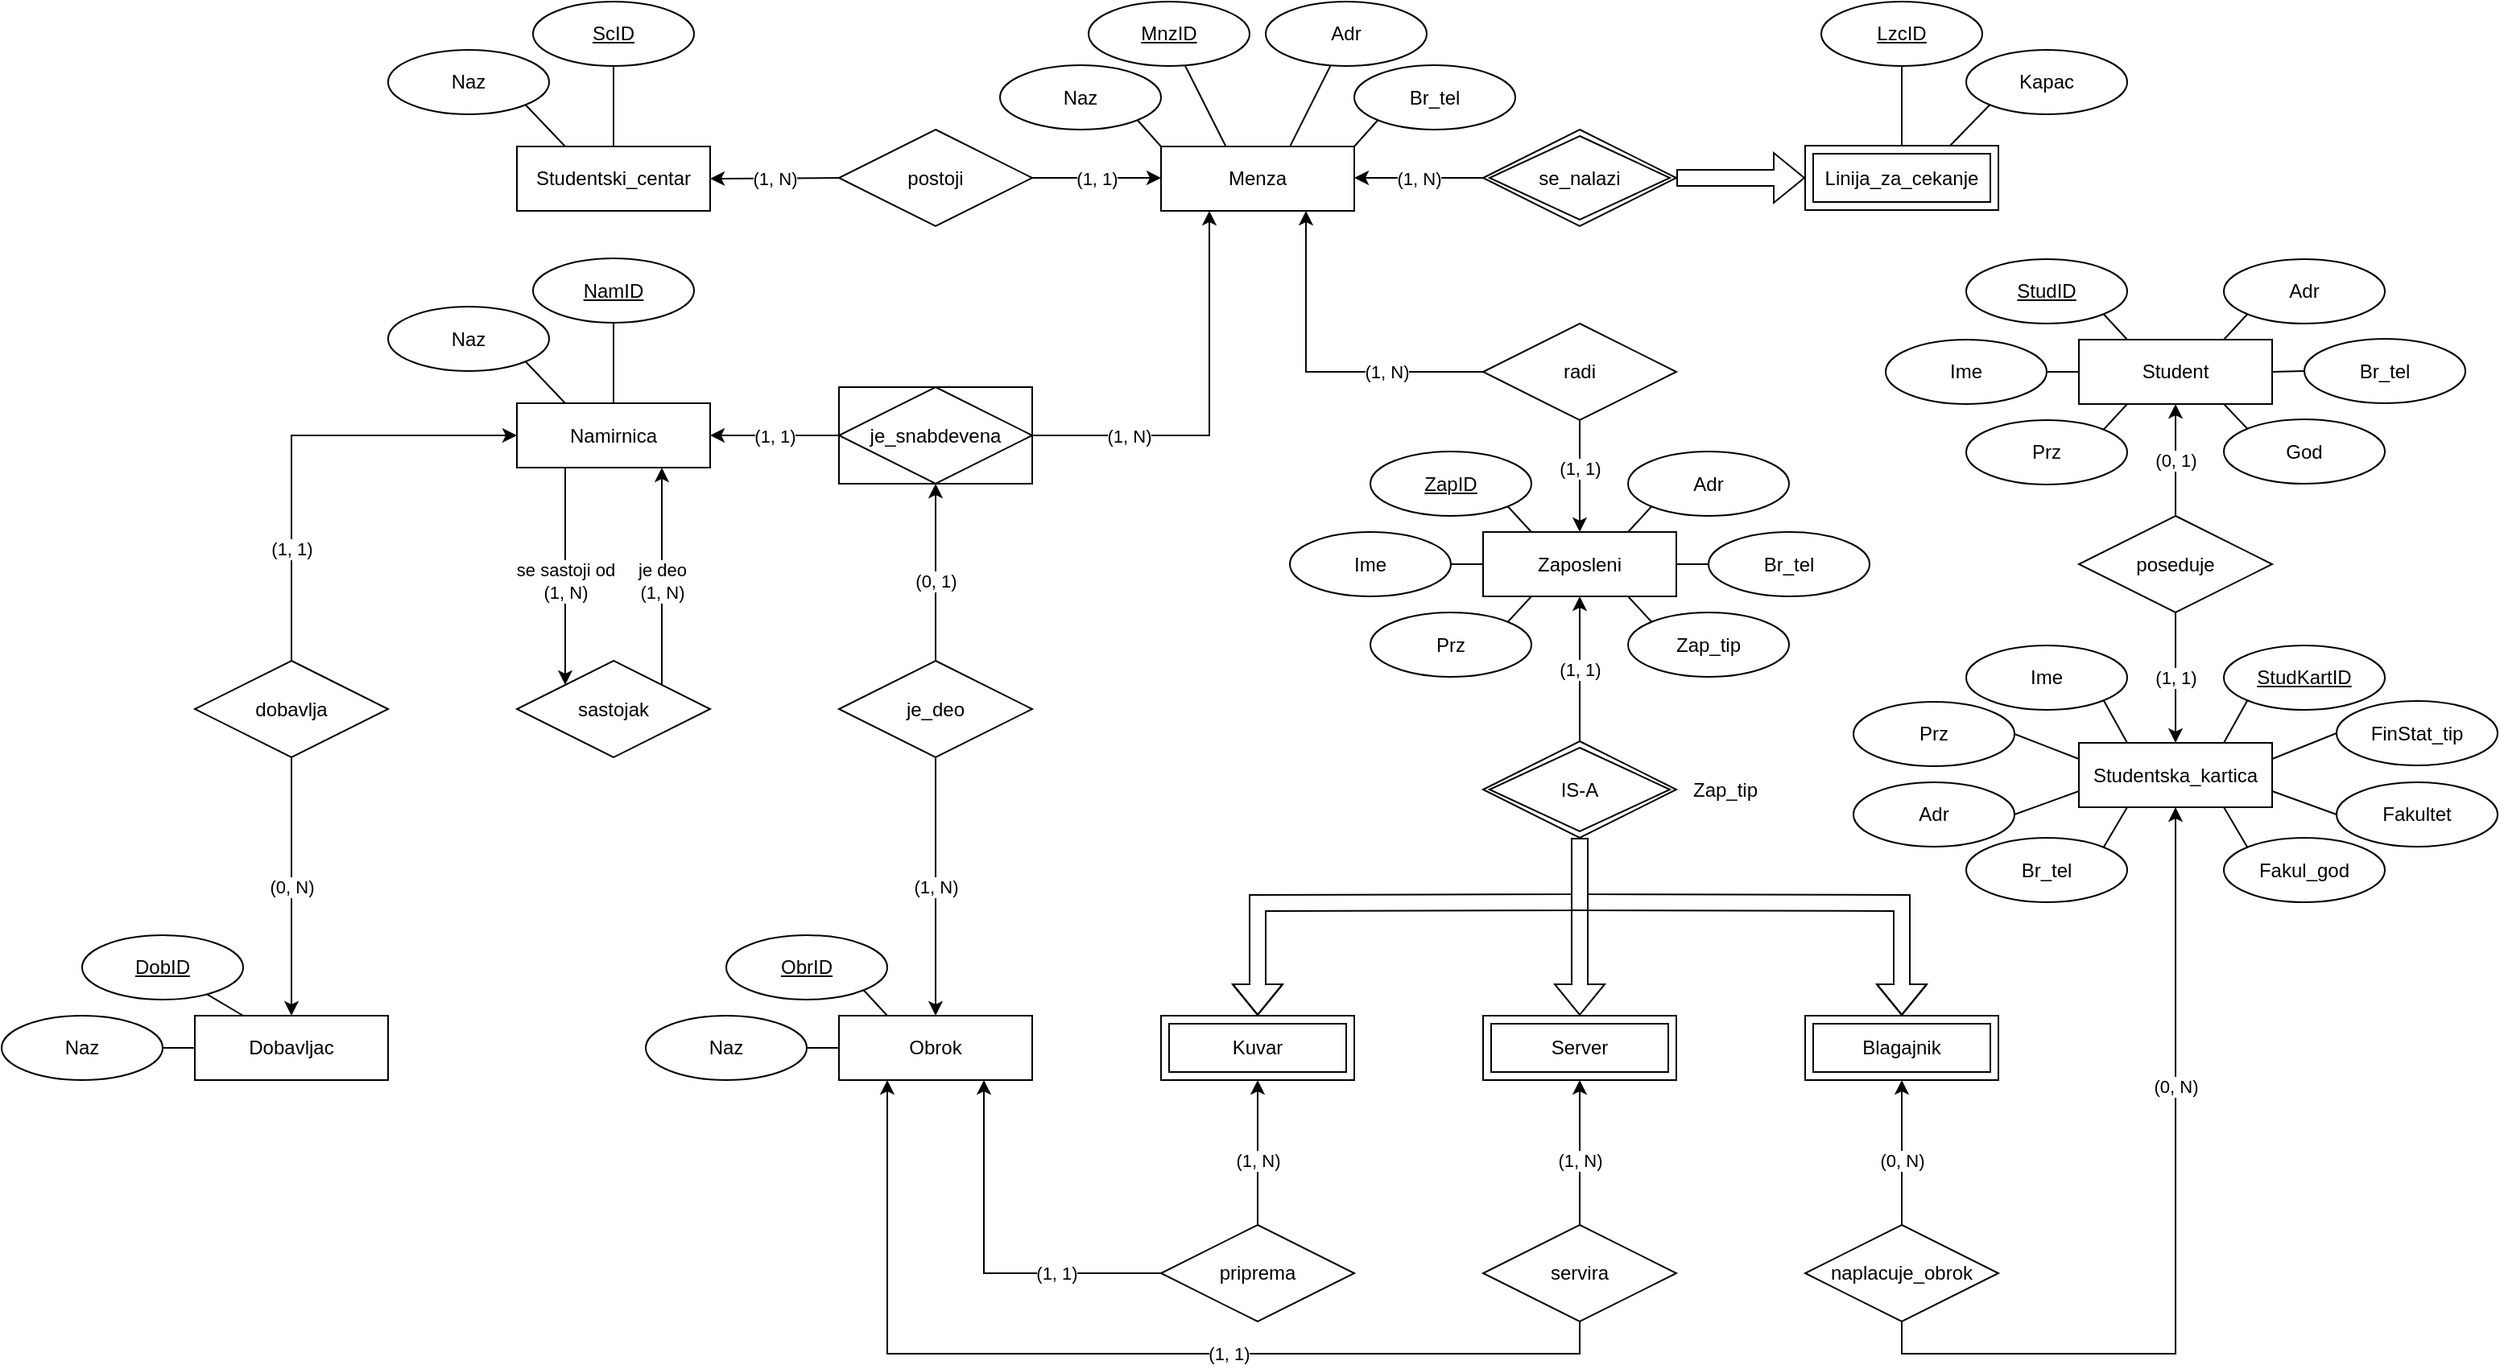 <mxfile version="20.6.0" type="device"><diagram id="R2lEEEUBdFMjLlhIrx00" name="Page-1"><mxGraphModel dx="2721" dy="2162" grid="1" gridSize="10" guides="1" tooltips="1" connect="1" arrows="1" fold="1" page="1" pageScale="1" pageWidth="850" pageHeight="1100" math="0" shadow="0" extFonts="Permanent Marker^https://fonts.googleapis.com/css?family=Permanent+Marker"><root><mxCell id="0"/><mxCell id="1" parent="0"/><mxCell id="gavstUfhRrzXtv35wgIX-5" value="Studentski_centar" style="whiteSpace=wrap;html=1;align=center;" parent="1" vertex="1"><mxGeometry x="40" y="60" width="120" height="40" as="geometry"/></mxCell><mxCell id="gavstUfhRrzXtv35wgIX-6" value="Menza" style="whiteSpace=wrap;html=1;align=center;" parent="1" vertex="1"><mxGeometry x="440" y="60" width="120" height="40" as="geometry"/></mxCell><mxCell id="gavstUfhRrzXtv35wgIX-7" value="postoji" style="shape=rhombus;perimeter=rhombusPerimeter;whiteSpace=wrap;html=1;align=center;" parent="1" vertex="1"><mxGeometry x="240" y="49.5" width="120" height="60" as="geometry"/></mxCell><mxCell id="gavstUfhRrzXtv35wgIX-10" value="(1, 1)" style="endArrow=classic;html=1;rounded=0;endFill=1;exitX=1;exitY=0.5;exitDx=0;exitDy=0;" parent="1" source="gavstUfhRrzXtv35wgIX-7" edge="1"><mxGeometry relative="1" as="geometry"><mxPoint x="360" y="79.5" as="sourcePoint"/><mxPoint x="440" y="79.5" as="targetPoint"/></mxGeometry></mxCell><mxCell id="gavstUfhRrzXtv35wgIX-19" value="(1, N)" style="endArrow=none;html=1;rounded=0;startArrow=classic;startFill=1;entryX=0;entryY=0.5;entryDx=0;entryDy=0;" parent="1" target="gavstUfhRrzXtv35wgIX-7" edge="1"><mxGeometry relative="1" as="geometry"><mxPoint x="160" y="80" as="sourcePoint"/><mxPoint x="220" y="79.5" as="targetPoint"/></mxGeometry></mxCell><mxCell id="gavstUfhRrzXtv35wgIX-27" value="(1, N)" style="endArrow=none;html=1;rounded=0;startArrow=classic;startFill=1;entryX=0;entryY=0.5;entryDx=0;entryDy=0;" parent="1" target="yRpHVX8z-5rBhwIUv2Z7-48" edge="1"><mxGeometry relative="1" as="geometry"><mxPoint x="560" y="79.5" as="sourcePoint"/><mxPoint x="630" y="100" as="targetPoint"/></mxGeometry></mxCell><mxCell id="gavstUfhRrzXtv35wgIX-34" value="" style="endArrow=none;html=1;rounded=0;exitX=0.5;exitY=0;exitDx=0;exitDy=0;" parent="1" source="gavstUfhRrzXtv35wgIX-5" target="gavstUfhRrzXtv35wgIX-35" edge="1"><mxGeometry relative="1" as="geometry"><mxPoint x="60" y="20" as="sourcePoint"/><mxPoint x="110" as="targetPoint"/></mxGeometry></mxCell><mxCell id="gavstUfhRrzXtv35wgIX-35" value="ScID" style="ellipse;whiteSpace=wrap;html=1;align=center;fontStyle=4;" parent="1" vertex="1"><mxGeometry x="50" y="-30" width="100" height="40" as="geometry"/></mxCell><mxCell id="gavstUfhRrzXtv35wgIX-36" value="" style="endArrow=none;html=1;rounded=0;exitX=0.335;exitY=-0.003;exitDx=0;exitDy=0;exitPerimeter=0;" parent="1" target="gavstUfhRrzXtv35wgIX-38" edge="1"><mxGeometry relative="1" as="geometry"><mxPoint x="480.2" y="59.88" as="sourcePoint"/><mxPoint x="470" y="20" as="targetPoint"/></mxGeometry></mxCell><mxCell id="gavstUfhRrzXtv35wgIX-38" value="MnzID" style="ellipse;whiteSpace=wrap;html=1;align=center;fontStyle=4;" parent="1" vertex="1"><mxGeometry x="395.0" y="-30" width="100" height="40" as="geometry"/></mxCell><mxCell id="gavstUfhRrzXtv35wgIX-39" value="LzcID" style="ellipse;whiteSpace=wrap;html=1;align=center;fontStyle=4;" parent="1" vertex="1"><mxGeometry x="850" y="-30" width="100" height="40" as="geometry"/></mxCell><mxCell id="yRpHVX8z-5rBhwIUv2Z7-2" value="Naz" style="ellipse;whiteSpace=wrap;html=1;align=center;" parent="1" vertex="1"><mxGeometry x="-40" width="100" height="40" as="geometry"/></mxCell><mxCell id="yRpHVX8z-5rBhwIUv2Z7-4" value="" style="endArrow=none;html=1;rounded=0;exitX=1;exitY=1;exitDx=0;exitDy=0;entryX=0.25;entryY=0;entryDx=0;entryDy=0;" parent="1" source="yRpHVX8z-5rBhwIUv2Z7-2" target="gavstUfhRrzXtv35wgIX-5" edge="1"><mxGeometry relative="1" as="geometry"><mxPoint x="450" y="-30" as="sourcePoint"/><mxPoint x="610" y="-30" as="targetPoint"/></mxGeometry></mxCell><mxCell id="yRpHVX8z-5rBhwIUv2Z7-5" value="Naz" style="ellipse;whiteSpace=wrap;html=1;align=center;" parent="1" vertex="1"><mxGeometry x="340" y="9.5" width="100" height="40" as="geometry"/></mxCell><mxCell id="yRpHVX8z-5rBhwIUv2Z7-6" value="" style="endArrow=none;html=1;rounded=0;exitX=1;exitY=1;exitDx=0;exitDy=0;entryX=0;entryY=0;entryDx=0;entryDy=0;" parent="1" source="yRpHVX8z-5rBhwIUv2Z7-5" target="gavstUfhRrzXtv35wgIX-6" edge="1"><mxGeometry relative="1" as="geometry"><mxPoint x="850" y="-30" as="sourcePoint"/><mxPoint x="400" y="40" as="targetPoint"/></mxGeometry></mxCell><mxCell id="yRpHVX8z-5rBhwIUv2Z7-12" value="Br_tel" style="ellipse;whiteSpace=wrap;html=1;align=center;" parent="1" vertex="1"><mxGeometry x="560" y="9.5" width="100" height="40" as="geometry"/></mxCell><mxCell id="yRpHVX8z-5rBhwIUv2Z7-13" value="Adr" style="ellipse;whiteSpace=wrap;html=1;align=center;" parent="1" vertex="1"><mxGeometry x="505" y="-30" width="100" height="40" as="geometry"/></mxCell><mxCell id="yRpHVX8z-5rBhwIUv2Z7-14" value="" style="endArrow=none;html=1;rounded=0;entryX=0.667;entryY=0.002;entryDx=0;entryDy=0;entryPerimeter=0;" parent="1" source="yRpHVX8z-5rBhwIUv2Z7-13" target="gavstUfhRrzXtv35wgIX-6" edge="1"><mxGeometry relative="1" as="geometry"><mxPoint x="550" y="40" as="sourcePoint"/><mxPoint x="520" y="110" as="targetPoint"/></mxGeometry></mxCell><mxCell id="yRpHVX8z-5rBhwIUv2Z7-15" value="" style="endArrow=none;html=1;rounded=0;exitX=0;exitY=1;exitDx=0;exitDy=0;entryX=1;entryY=0;entryDx=0;entryDy=0;" parent="1" source="yRpHVX8z-5rBhwIUv2Z7-12" target="gavstUfhRrzXtv35wgIX-6" edge="1"><mxGeometry relative="1" as="geometry"><mxPoint x="360" y="110" as="sourcePoint"/><mxPoint x="520" y="110" as="targetPoint"/></mxGeometry></mxCell><mxCell id="yRpHVX8z-5rBhwIUv2Z7-16" value="Kapac" style="ellipse;whiteSpace=wrap;html=1;align=center;" parent="1" vertex="1"><mxGeometry x="940" width="100" height="40" as="geometry"/></mxCell><mxCell id="yRpHVX8z-5rBhwIUv2Z7-17" value="" style="endArrow=none;html=1;rounded=0;exitX=0;exitY=1;exitDx=0;exitDy=0;entryX=0.75;entryY=0;entryDx=0;entryDy=0;" parent="1" source="yRpHVX8z-5rBhwIUv2Z7-16" target="yRpHVX8z-5rBhwIUv2Z7-47" edge="1"><mxGeometry relative="1" as="geometry"><mxPoint x="410" y="179.5" as="sourcePoint"/><mxPoint x="990" y="39.5" as="targetPoint"/></mxGeometry></mxCell><mxCell id="yRpHVX8z-5rBhwIUv2Z7-18" value="" style="endArrow=none;html=1;rounded=0;exitX=0.5;exitY=1;exitDx=0;exitDy=0;entryX=0.5;entryY=0;entryDx=0;entryDy=0;" parent="1" source="gavstUfhRrzXtv35wgIX-39" target="yRpHVX8z-5rBhwIUv2Z7-47" edge="1"><mxGeometry relative="1" as="geometry"><mxPoint x="410" y="179.5" as="sourcePoint"/><mxPoint x="920" y="29.5" as="targetPoint"/></mxGeometry></mxCell><mxCell id="yRpHVX8z-5rBhwIUv2Z7-74" value="(1, N)" style="edgeStyle=orthogonalEdgeStyle;rounded=0;orthogonalLoop=1;jettySize=auto;html=1;entryX=0.75;entryY=1;entryDx=0;entryDy=0;startArrow=none;startFill=0;endArrow=classic;endFill=1;" parent="1" source="yRpHVX8z-5rBhwIUv2Z7-19" target="gavstUfhRrzXtv35wgIX-6" edge="1"><mxGeometry x="-0.429" relative="1" as="geometry"><mxPoint as="offset"/></mxGeometry></mxCell><mxCell id="yRpHVX8z-5rBhwIUv2Z7-19" value="radi" style="shape=rhombus;perimeter=rhombusPerimeter;whiteSpace=wrap;html=1;align=center;" parent="1" vertex="1"><mxGeometry x="640" y="170" width="120" height="60" as="geometry"/></mxCell><mxCell id="yRpHVX8z-5rBhwIUv2Z7-21" value="Zaposleni" style="whiteSpace=wrap;html=1;align=center;" parent="1" vertex="1"><mxGeometry x="640" y="299.5" width="120" height="40" as="geometry"/></mxCell><mxCell id="yRpHVX8z-5rBhwIUv2Z7-22" value="(1, 1)" style="endArrow=classic;html=1;rounded=0;exitX=0.5;exitY=1;exitDx=0;exitDy=0;entryX=0.5;entryY=0;entryDx=0;entryDy=0;endFill=1;" parent="1" source="yRpHVX8z-5rBhwIUv2Z7-19" target="yRpHVX8z-5rBhwIUv2Z7-21" edge="1"><mxGeometry x="-0.137" relative="1" as="geometry"><mxPoint x="700" y="240" as="sourcePoint"/><mxPoint x="620" y="239.5" as="targetPoint"/><mxPoint as="offset"/></mxGeometry></mxCell><mxCell id="yRpHVX8z-5rBhwIUv2Z7-30" value="(1, 1)" style="endArrow=none;html=1;rounded=0;exitX=0.5;exitY=1;exitDx=0;exitDy=0;entryX=0.5;entryY=0;entryDx=0;entryDy=0;startArrow=classic;startFill=1;" parent="1" source="yRpHVX8z-5rBhwIUv2Z7-21" target="yRpHVX8z-5rBhwIUv2Z7-46" edge="1"><mxGeometry relative="1" as="geometry"><mxPoint x="770" y="369.5" as="sourcePoint"/><mxPoint x="700" y="409.5" as="targetPoint"/></mxGeometry></mxCell><mxCell id="yRpHVX8z-5rBhwIUv2Z7-33" value="ZapID" style="ellipse;whiteSpace=wrap;html=1;align=center;fontStyle=4;" parent="1" vertex="1"><mxGeometry x="570" y="249.5" width="100" height="40" as="geometry"/></mxCell><mxCell id="yRpHVX8z-5rBhwIUv2Z7-34" value="Ime" style="ellipse;whiteSpace=wrap;html=1;align=center;" parent="1" vertex="1"><mxGeometry x="520" y="299.5" width="100" height="40" as="geometry"/></mxCell><mxCell id="yRpHVX8z-5rBhwIUv2Z7-35" value="Prz" style="ellipse;whiteSpace=wrap;html=1;align=center;" parent="1" vertex="1"><mxGeometry x="570" y="349.5" width="100" height="40" as="geometry"/></mxCell><mxCell id="yRpHVX8z-5rBhwIUv2Z7-36" value="Adr" style="ellipse;whiteSpace=wrap;html=1;align=center;" parent="1" vertex="1"><mxGeometry x="730" y="249.5" width="100" height="40" as="geometry"/></mxCell><mxCell id="yRpHVX8z-5rBhwIUv2Z7-37" value="Br_tel" style="ellipse;whiteSpace=wrap;html=1;align=center;" parent="1" vertex="1"><mxGeometry x="780" y="299.5" width="100" height="40" as="geometry"/></mxCell><mxCell id="yRpHVX8z-5rBhwIUv2Z7-41" value="" style="endArrow=none;html=1;rounded=0;entryX=0.25;entryY=0;entryDx=0;entryDy=0;exitX=1;exitY=1;exitDx=0;exitDy=0;" parent="1" source="yRpHVX8z-5rBhwIUv2Z7-33" target="yRpHVX8z-5rBhwIUv2Z7-21" edge="1"><mxGeometry relative="1" as="geometry"><mxPoint x="570" y="259.5" as="sourcePoint"/><mxPoint x="730" y="259.5" as="targetPoint"/></mxGeometry></mxCell><mxCell id="yRpHVX8z-5rBhwIUv2Z7-42" value="" style="endArrow=none;html=1;rounded=0;entryX=1;entryY=0.5;entryDx=0;entryDy=0;exitX=0;exitY=0.5;exitDx=0;exitDy=0;" parent="1" source="yRpHVX8z-5rBhwIUv2Z7-21" target="yRpHVX8z-5rBhwIUv2Z7-34" edge="1"><mxGeometry relative="1" as="geometry"><mxPoint x="315.355" y="194.642" as="sourcePoint"/><mxPoint x="360" y="219.5" as="targetPoint"/></mxGeometry></mxCell><mxCell id="yRpHVX8z-5rBhwIUv2Z7-43" value="" style="endArrow=none;html=1;rounded=0;entryX=1;entryY=0;entryDx=0;entryDy=0;exitX=0.25;exitY=1;exitDx=0;exitDy=0;" parent="1" source="yRpHVX8z-5rBhwIUv2Z7-21" target="yRpHVX8z-5rBhwIUv2Z7-35" edge="1"><mxGeometry relative="1" as="geometry"><mxPoint x="325.355" y="204.642" as="sourcePoint"/><mxPoint x="370" y="229.5" as="targetPoint"/></mxGeometry></mxCell><mxCell id="yRpHVX8z-5rBhwIUv2Z7-44" value="" style="endArrow=none;html=1;rounded=0;entryX=0;entryY=1;entryDx=0;entryDy=0;exitX=0.75;exitY=0;exitDx=0;exitDy=0;" parent="1" source="yRpHVX8z-5rBhwIUv2Z7-21" target="yRpHVX8z-5rBhwIUv2Z7-36" edge="1"><mxGeometry relative="1" as="geometry"><mxPoint x="335.355" y="214.642" as="sourcePoint"/><mxPoint x="380" y="239.5" as="targetPoint"/></mxGeometry></mxCell><mxCell id="yRpHVX8z-5rBhwIUv2Z7-45" value="" style="endArrow=none;html=1;rounded=0;entryX=0;entryY=0.5;entryDx=0;entryDy=0;exitX=1;exitY=0.5;exitDx=0;exitDy=0;" parent="1" source="yRpHVX8z-5rBhwIUv2Z7-21" target="yRpHVX8z-5rBhwIUv2Z7-37" edge="1"><mxGeometry relative="1" as="geometry"><mxPoint x="345.355" y="224.642" as="sourcePoint"/><mxPoint x="390" y="249.5" as="targetPoint"/></mxGeometry></mxCell><mxCell id="yRpHVX8z-5rBhwIUv2Z7-46" value="IS-A" style="shape=rhombus;double=1;perimeter=rhombusPerimeter;whiteSpace=wrap;html=1;align=center;rounded=0;sketch=0;" parent="1" vertex="1"><mxGeometry x="640" y="429.5" width="120" height="60" as="geometry"/></mxCell><mxCell id="yRpHVX8z-5rBhwIUv2Z7-47" value="Linija_za_cekanje" style="shape=ext;margin=3;double=1;whiteSpace=wrap;html=1;align=center;rounded=0;sketch=0;" parent="1" vertex="1"><mxGeometry x="840" y="59.5" width="120" height="40" as="geometry"/></mxCell><mxCell id="yRpHVX8z-5rBhwIUv2Z7-48" value="se_nalazi" style="shape=rhombus;double=1;perimeter=rhombusPerimeter;whiteSpace=wrap;html=1;align=center;rounded=0;sketch=0;" parent="1" vertex="1"><mxGeometry x="640" y="49.5" width="120" height="60" as="geometry"/></mxCell><mxCell id="yRpHVX8z-5rBhwIUv2Z7-49" value="" style="shape=flexArrow;endArrow=classic;html=1;rounded=0;entryX=0;entryY=0.5;entryDx=0;entryDy=0;exitX=1;exitY=0.5;exitDx=0;exitDy=0;" parent="1" source="yRpHVX8z-5rBhwIUv2Z7-48" target="yRpHVX8z-5rBhwIUv2Z7-47" edge="1"><mxGeometry width="50" height="50" relative="1" as="geometry"><mxPoint x="780" y="169.5" as="sourcePoint"/><mxPoint x="830" y="119.5" as="targetPoint"/></mxGeometry></mxCell><mxCell id="yRpHVX8z-5rBhwIUv2Z7-52" value="Kuvar" style="shape=ext;margin=3;double=1;whiteSpace=wrap;html=1;align=center;rounded=0;sketch=0;" parent="1" vertex="1"><mxGeometry x="440" y="600" width="120" height="40" as="geometry"/></mxCell><mxCell id="yRpHVX8z-5rBhwIUv2Z7-53" value="Server" style="shape=ext;margin=3;double=1;whiteSpace=wrap;html=1;align=center;rounded=0;sketch=0;" parent="1" vertex="1"><mxGeometry x="640" y="600" width="120" height="40" as="geometry"/></mxCell><mxCell id="yRpHVX8z-5rBhwIUv2Z7-54" value="Blagajnik" style="shape=ext;margin=3;double=1;whiteSpace=wrap;html=1;align=center;rounded=0;sketch=0;" parent="1" vertex="1"><mxGeometry x="840" y="600" width="120" height="40" as="geometry"/></mxCell><mxCell id="yRpHVX8z-5rBhwIUv2Z7-55" value="" style="shape=flexArrow;endArrow=classic;html=1;rounded=0;exitX=0.5;exitY=1;exitDx=0;exitDy=0;entryX=0.5;entryY=0;entryDx=0;entryDy=0;" parent="1" source="yRpHVX8z-5rBhwIUv2Z7-46" target="yRpHVX8z-5rBhwIUv2Z7-52" edge="1"><mxGeometry width="50" height="50" relative="1" as="geometry"><mxPoint x="690" y="329.5" as="sourcePoint"/><mxPoint x="740" y="279.5" as="targetPoint"/><Array as="points"><mxPoint x="700" y="529.5"/><mxPoint x="500" y="530"/></Array></mxGeometry></mxCell><mxCell id="yRpHVX8z-5rBhwIUv2Z7-56" value="" style="shape=flexArrow;endArrow=classic;html=1;rounded=0;entryX=0.5;entryY=0;entryDx=0;entryDy=0;" parent="1" target="yRpHVX8z-5rBhwIUv2Z7-54" edge="1"><mxGeometry width="50" height="50" relative="1" as="geometry"><mxPoint x="700" y="489.5" as="sourcePoint"/><mxPoint x="550" y="579.5" as="targetPoint"/><Array as="points"><mxPoint x="700" y="529.5"/><mxPoint x="900" y="530"/></Array></mxGeometry></mxCell><mxCell id="yRpHVX8z-5rBhwIUv2Z7-57" value="" style="shape=flexArrow;endArrow=classic;html=1;rounded=0;entryX=0.5;entryY=0;entryDx=0;entryDy=0;" parent="1" target="yRpHVX8z-5rBhwIUv2Z7-53" edge="1"><mxGeometry width="50" height="50" relative="1" as="geometry"><mxPoint x="700" y="489.5" as="sourcePoint"/><mxPoint x="770" y="529.5" as="targetPoint"/></mxGeometry></mxCell><mxCell id="yRpHVX8z-5rBhwIUv2Z7-58" value="Zap_tip" style="text;html=1;align=center;verticalAlign=middle;resizable=0;points=[];autosize=1;strokeColor=none;fillColor=none;" parent="1" vertex="1"><mxGeometry x="760" y="444.5" width="60" height="30" as="geometry"/></mxCell><mxCell id="yRpHVX8z-5rBhwIUv2Z7-59" value="Zap_tip" style="ellipse;whiteSpace=wrap;html=1;align=center;" parent="1" vertex="1"><mxGeometry x="730" y="349.5" width="100" height="40" as="geometry"/></mxCell><mxCell id="yRpHVX8z-5rBhwIUv2Z7-61" value="" style="endArrow=none;html=1;rounded=0;entryX=0;entryY=0;entryDx=0;entryDy=0;exitX=0.75;exitY=1;exitDx=0;exitDy=0;" parent="1" source="yRpHVX8z-5rBhwIUv2Z7-21" target="yRpHVX8z-5rBhwIUv2Z7-59" edge="1"><mxGeometry relative="1" as="geometry"><mxPoint x="490" y="479.5" as="sourcePoint"/><mxPoint x="650" y="479.5" as="targetPoint"/></mxGeometry></mxCell><mxCell id="yRpHVX8z-5rBhwIUv2Z7-62" value="Dobavljac" style="whiteSpace=wrap;html=1;align=center;" parent="1" vertex="1"><mxGeometry x="-160" y="600" width="120" height="40" as="geometry"/></mxCell><mxCell id="yRpHVX8z-5rBhwIUv2Z7-67" value="(0, N)" style="edgeStyle=orthogonalEdgeStyle;rounded=0;orthogonalLoop=1;jettySize=auto;html=1;entryX=0.5;entryY=0;entryDx=0;entryDy=0;startArrow=none;startFill=0;endArrow=classic;endFill=1;exitX=0.5;exitY=1;exitDx=0;exitDy=0;" parent="1" source="yRpHVX8z-5rBhwIUv2Z7-82" target="yRpHVX8z-5rBhwIUv2Z7-62" edge="1"><mxGeometry x="0.003" relative="1" as="geometry"><mxPoint x="-180" y="239.5" as="sourcePoint"/><mxPoint as="offset"/></mxGeometry></mxCell><mxCell id="yRpHVX8z-5rBhwIUv2Z7-73" value="(1, 1)" style="edgeStyle=orthogonalEdgeStyle;rounded=0;orthogonalLoop=1;jettySize=auto;html=1;entryX=0;entryY=0.5;entryDx=0;entryDy=0;startArrow=none;startFill=0;endArrow=classic;endFill=1;exitX=0.5;exitY=0;exitDx=0;exitDy=0;" parent="1" source="yRpHVX8z-5rBhwIUv2Z7-82" target="yRpHVX8z-5rBhwIUv2Z7-69" edge="1"><mxGeometry x="-0.503" relative="1" as="geometry"><mxPoint x="-40" y="239.5" as="sourcePoint"/><mxPoint as="offset"/></mxGeometry></mxCell><mxCell id="yRpHVX8z-5rBhwIUv2Z7-69" value="Namirnica" style="whiteSpace=wrap;html=1;align=center;rounded=0;sketch=0;" parent="1" vertex="1"><mxGeometry x="40" y="219.5" width="120" height="40" as="geometry"/></mxCell><mxCell id="yRpHVX8z-5rBhwIUv2Z7-71" value="(1, N)" style="edgeStyle=orthogonalEdgeStyle;rounded=0;orthogonalLoop=1;jettySize=auto;html=1;entryX=0.25;entryY=1;entryDx=0;entryDy=0;startArrow=none;startFill=0;endArrow=classic;endFill=1;exitX=1;exitY=0.5;exitDx=0;exitDy=0;" parent="1" source="yRpHVX8z-5rBhwIUv2Z7-91" target="gavstUfhRrzXtv35wgIX-6" edge="1"><mxGeometry x="-0.519" relative="1" as="geometry"><mxPoint x="360" y="239.5" as="sourcePoint"/><mxPoint as="offset"/></mxGeometry></mxCell><mxCell id="yRpHVX8z-5rBhwIUv2Z7-72" value="(1, 1)" style="edgeStyle=orthogonalEdgeStyle;rounded=0;orthogonalLoop=1;jettySize=auto;html=1;entryX=1;entryY=0.5;entryDx=0;entryDy=0;startArrow=none;startFill=0;endArrow=classic;endFill=1;exitX=0;exitY=0.5;exitDx=0;exitDy=0;" parent="1" source="yRpHVX8z-5rBhwIUv2Z7-91" target="yRpHVX8z-5rBhwIUv2Z7-69" edge="1"><mxGeometry relative="1" as="geometry"><mxPoint x="240" y="239.5" as="sourcePoint"/></mxGeometry></mxCell><mxCell id="yRpHVX8z-5rBhwIUv2Z7-75" value="" style="endArrow=none;html=1;rounded=0;exitX=0.25;exitY=0;exitDx=0;exitDy=0;" parent="1" source="yRpHVX8z-5rBhwIUv2Z7-62" target="yRpHVX8z-5rBhwIUv2Z7-76" edge="1"><mxGeometry relative="1" as="geometry"><mxPoint x="-90" y="590" as="sourcePoint"/><mxPoint x="-90" y="540" as="targetPoint"/></mxGeometry></mxCell><mxCell id="yRpHVX8z-5rBhwIUv2Z7-76" value="DobID" style="ellipse;whiteSpace=wrap;html=1;align=center;fontStyle=4;" parent="1" vertex="1"><mxGeometry x="-230" y="550" width="100" height="40" as="geometry"/></mxCell><mxCell id="yRpHVX8z-5rBhwIUv2Z7-77" value="Naz" style="ellipse;whiteSpace=wrap;html=1;align=center;" parent="1" vertex="1"><mxGeometry x="-280" y="600" width="100" height="40" as="geometry"/></mxCell><mxCell id="yRpHVX8z-5rBhwIUv2Z7-78" value="" style="endArrow=none;html=1;rounded=0;exitX=1;exitY=0.5;exitDx=0;exitDy=0;entryX=0;entryY=0.5;entryDx=0;entryDy=0;" parent="1" source="yRpHVX8z-5rBhwIUv2Z7-77" target="yRpHVX8z-5rBhwIUv2Z7-62" edge="1"><mxGeometry relative="1" as="geometry"><mxPoint x="250" y="510" as="sourcePoint"/><mxPoint x="-120" y="590" as="targetPoint"/></mxGeometry></mxCell><mxCell id="yRpHVX8z-5rBhwIUv2Z7-82" value="dobavlja" style="shape=rhombus;perimeter=rhombusPerimeter;whiteSpace=wrap;html=1;align=center;rounded=0;sketch=0;" parent="1" vertex="1"><mxGeometry x="-160" y="379.5" width="120" height="60" as="geometry"/></mxCell><mxCell id="yRpHVX8z-5rBhwIUv2Z7-84" value="" style="endArrow=none;html=1;rounded=0;exitX=0.5;exitY=0;exitDx=0;exitDy=0;" parent="1" target="yRpHVX8z-5rBhwIUv2Z7-85" edge="1"><mxGeometry relative="1" as="geometry"><mxPoint x="100" y="219.5" as="sourcePoint"/><mxPoint x="110" y="159.5" as="targetPoint"/></mxGeometry></mxCell><mxCell id="yRpHVX8z-5rBhwIUv2Z7-85" value="NamID" style="ellipse;whiteSpace=wrap;html=1;align=center;fontStyle=4;" parent="1" vertex="1"><mxGeometry x="50" y="129.5" width="100" height="40" as="geometry"/></mxCell><mxCell id="yRpHVX8z-5rBhwIUv2Z7-86" value="Naz" style="ellipse;whiteSpace=wrap;html=1;align=center;" parent="1" vertex="1"><mxGeometry x="-40" y="159.5" width="100" height="40" as="geometry"/></mxCell><mxCell id="yRpHVX8z-5rBhwIUv2Z7-87" value="" style="endArrow=none;html=1;rounded=0;exitX=1;exitY=1;exitDx=0;exitDy=0;entryX=0.25;entryY=0;entryDx=0;entryDy=0;" parent="1" source="yRpHVX8z-5rBhwIUv2Z7-86" edge="1"><mxGeometry relative="1" as="geometry"><mxPoint x="450" y="129.5" as="sourcePoint"/><mxPoint x="70" y="219.5" as="targetPoint"/></mxGeometry></mxCell><mxCell id="yRpHVX8z-5rBhwIUv2Z7-89" value="Obrok" style="whiteSpace=wrap;html=1;align=center;" parent="1" vertex="1"><mxGeometry x="240" y="600" width="120" height="40" as="geometry"/></mxCell><mxCell id="yRpHVX8z-5rBhwIUv2Z7-91" value="je_snabdevena" style="shape=associativeEntity;whiteSpace=wrap;html=1;align=center;rounded=0;sketch=0;" parent="1" vertex="1"><mxGeometry x="240" y="209.5" width="120" height="60" as="geometry"/></mxCell><mxCell id="yRpHVX8z-5rBhwIUv2Z7-95" value="(1, N)" style="edgeStyle=orthogonalEdgeStyle;rounded=0;orthogonalLoop=1;jettySize=auto;html=1;entryX=0.5;entryY=1;entryDx=0;entryDy=0;startArrow=none;startFill=0;endArrow=classic;endFill=1;" parent="1" source="yRpHVX8z-5rBhwIUv2Z7-93" target="yRpHVX8z-5rBhwIUv2Z7-52" edge="1"><mxGeometry x="-0.111" relative="1" as="geometry"><mxPoint as="offset"/></mxGeometry></mxCell><mxCell id="yRpHVX8z-5rBhwIUv2Z7-96" value="(1, 1)" style="edgeStyle=orthogonalEdgeStyle;rounded=0;orthogonalLoop=1;jettySize=auto;html=1;entryX=0.75;entryY=1;entryDx=0;entryDy=0;startArrow=none;startFill=0;endArrow=classic;endFill=1;" parent="1" source="yRpHVX8z-5rBhwIUv2Z7-93" target="yRpHVX8z-5rBhwIUv2Z7-89" edge="1"><mxGeometry x="-0.429" relative="1" as="geometry"><mxPoint as="offset"/></mxGeometry></mxCell><mxCell id="yRpHVX8z-5rBhwIUv2Z7-93" value="priprema" style="shape=rhombus;perimeter=rhombusPerimeter;whiteSpace=wrap;html=1;align=center;" parent="1" vertex="1"><mxGeometry x="440" y="730" width="120" height="60" as="geometry"/></mxCell><mxCell id="yRpHVX8z-5rBhwIUv2Z7-97" value="(0, 1)" style="edgeStyle=orthogonalEdgeStyle;rounded=0;orthogonalLoop=1;jettySize=auto;html=1;entryX=0.5;entryY=1;entryDx=0;entryDy=0;startArrow=none;startFill=0;endArrow=classic;endFill=1;" parent="1" source="yRpHVX8z-5rBhwIUv2Z7-94" target="yRpHVX8z-5rBhwIUv2Z7-91" edge="1"><mxGeometry x="-0.1" relative="1" as="geometry"><mxPoint as="offset"/></mxGeometry></mxCell><mxCell id="yRpHVX8z-5rBhwIUv2Z7-98" value="(1, N)" style="edgeStyle=orthogonalEdgeStyle;rounded=0;orthogonalLoop=1;jettySize=auto;html=1;entryX=0.5;entryY=0;entryDx=0;entryDy=0;startArrow=none;startFill=0;endArrow=classic;endFill=1;" parent="1" source="yRpHVX8z-5rBhwIUv2Z7-94" target="yRpHVX8z-5rBhwIUv2Z7-89" edge="1"><mxGeometry relative="1" as="geometry"/></mxCell><mxCell id="yRpHVX8z-5rBhwIUv2Z7-94" value="je_deo" style="shape=rhombus;perimeter=rhombusPerimeter;whiteSpace=wrap;html=1;align=center;" parent="1" vertex="1"><mxGeometry x="240" y="379.5" width="120" height="60" as="geometry"/></mxCell><mxCell id="yRpHVX8z-5rBhwIUv2Z7-100" value="ObrID" style="ellipse;whiteSpace=wrap;html=1;align=center;fontStyle=4;" parent="1" vertex="1"><mxGeometry x="170" y="550" width="100" height="40" as="geometry"/></mxCell><mxCell id="yRpHVX8z-5rBhwIUv2Z7-101" value="Naz" style="ellipse;whiteSpace=wrap;html=1;align=center;" parent="1" vertex="1"><mxGeometry x="120" y="600" width="100" height="40" as="geometry"/></mxCell><mxCell id="yRpHVX8z-5rBhwIUv2Z7-102" value="" style="endArrow=none;html=1;rounded=0;exitX=1;exitY=1;exitDx=0;exitDy=0;entryX=0.25;entryY=0;entryDx=0;entryDy=0;" parent="1" source="yRpHVX8z-5rBhwIUv2Z7-100" target="yRpHVX8z-5rBhwIUv2Z7-89" edge="1"><mxGeometry relative="1" as="geometry"><mxPoint x="170" y="560" as="sourcePoint"/><mxPoint x="270" y="570" as="targetPoint"/></mxGeometry></mxCell><mxCell id="yRpHVX8z-5rBhwIUv2Z7-103" value="" style="endArrow=none;html=1;rounded=0;entryX=1;entryY=0.5;entryDx=0;entryDy=0;exitX=0;exitY=0.5;exitDx=0;exitDy=0;" parent="1" source="yRpHVX8z-5rBhwIUv2Z7-89" target="yRpHVX8z-5rBhwIUv2Z7-101" edge="1"><mxGeometry relative="1" as="geometry"><mxPoint x="230" y="630" as="sourcePoint"/><mxPoint x="-40" y="520" as="targetPoint"/></mxGeometry></mxCell><mxCell id="80at0qGOQbVd9auQ-U1U-2" value="je deo&lt;br&gt;(1, N)" style="endArrow=classic;html=1;rounded=0;entryX=0.75;entryY=1;entryDx=0;entryDy=0;endFill=1;exitX=1;exitY=0;exitDx=0;exitDy=0;" parent="1" source="80at0qGOQbVd9auQ-U1U-38" target="yRpHVX8z-5rBhwIUv2Z7-69" edge="1"><mxGeometry x="-0.044" relative="1" as="geometry"><mxPoint x="180" y="370" as="sourcePoint"/><mxPoint x="380" y="360" as="targetPoint"/><Array as="points"/><mxPoint as="offset"/></mxGeometry></mxCell><mxCell id="80at0qGOQbVd9auQ-U1U-3" value="se sastoji od&lt;br&gt;(1, N)" style="endArrow=none;html=1;rounded=0;entryX=0.25;entryY=1;entryDx=0;entryDy=0;startArrow=classic;startFill=1;exitX=0;exitY=0;exitDx=0;exitDy=0;" parent="1" source="80at0qGOQbVd9auQ-U1U-38" target="yRpHVX8z-5rBhwIUv2Z7-69" edge="1"><mxGeometry x="-0.044" relative="1" as="geometry"><mxPoint x="-20" y="370" as="sourcePoint"/><mxPoint x="380" y="360" as="targetPoint"/><Array as="points"><mxPoint x="70" y="300"/></Array><mxPoint as="offset"/></mxGeometry></mxCell><mxCell id="80at0qGOQbVd9auQ-U1U-5" value="(1, N)" style="edgeStyle=orthogonalEdgeStyle;rounded=0;orthogonalLoop=1;jettySize=auto;html=1;exitX=0.5;exitY=0;exitDx=0;exitDy=0;entryX=0.5;entryY=1;entryDx=0;entryDy=0;startArrow=none;startFill=0;endArrow=classic;endFill=1;" parent="1" source="80at0qGOQbVd9auQ-U1U-4" target="yRpHVX8z-5rBhwIUv2Z7-53" edge="1"><mxGeometry x="-0.111" relative="1" as="geometry"><mxPoint as="offset"/></mxGeometry></mxCell><mxCell id="80at0qGOQbVd9auQ-U1U-6" value="(1, 1)" style="edgeStyle=orthogonalEdgeStyle;rounded=0;orthogonalLoop=1;jettySize=auto;html=1;exitX=0.5;exitY=1;exitDx=0;exitDy=0;entryX=0.25;entryY=1;entryDx=0;entryDy=0;startArrow=none;startFill=0;endArrow=classic;endFill=1;" parent="1" source="80at0qGOQbVd9auQ-U1U-4" target="yRpHVX8z-5rBhwIUv2Z7-89" edge="1"><mxGeometry x="-0.233" relative="1" as="geometry"><mxPoint as="offset"/></mxGeometry></mxCell><mxCell id="80at0qGOQbVd9auQ-U1U-4" value="servira" style="shape=rhombus;perimeter=rhombusPerimeter;whiteSpace=wrap;html=1;align=center;" parent="1" vertex="1"><mxGeometry x="640" y="730" width="120" height="60" as="geometry"/></mxCell><mxCell id="80at0qGOQbVd9auQ-U1U-7" value="Student" style="whiteSpace=wrap;html=1;align=center;" parent="1" vertex="1"><mxGeometry x="1010" y="180" width="120" height="40" as="geometry"/></mxCell><mxCell id="80at0qGOQbVd9auQ-U1U-8" value="Studentska_kartica" style="whiteSpace=wrap;html=1;align=center;" parent="1" vertex="1"><mxGeometry x="1010" y="430.5" width="120" height="40" as="geometry"/></mxCell><mxCell id="80at0qGOQbVd9auQ-U1U-10" value="(0, N)" style="edgeStyle=orthogonalEdgeStyle;rounded=0;orthogonalLoop=1;jettySize=auto;html=1;exitX=0.5;exitY=0;exitDx=0;exitDy=0;entryX=0.5;entryY=1;entryDx=0;entryDy=0;startArrow=none;startFill=0;endArrow=classic;endFill=1;" parent="1" source="80at0qGOQbVd9auQ-U1U-9" target="yRpHVX8z-5rBhwIUv2Z7-54" edge="1"><mxGeometry x="-0.111" relative="1" as="geometry"><mxPoint as="offset"/></mxGeometry></mxCell><mxCell id="80at0qGOQbVd9auQ-U1U-11" value="(0, N)" style="edgeStyle=orthogonalEdgeStyle;rounded=0;orthogonalLoop=1;jettySize=auto;html=1;exitX=0.5;exitY=1;exitDx=0;exitDy=0;entryX=0.5;entryY=1;entryDx=0;entryDy=0;startArrow=none;startFill=0;endArrow=classic;endFill=1;" parent="1" source="80at0qGOQbVd9auQ-U1U-9" target="80at0qGOQbVd9auQ-U1U-8" edge="1"><mxGeometry x="0.346" relative="1" as="geometry"><mxPoint as="offset"/></mxGeometry></mxCell><mxCell id="80at0qGOQbVd9auQ-U1U-9" value="naplacuje_obrok" style="shape=rhombus;perimeter=rhombusPerimeter;whiteSpace=wrap;html=1;align=center;" parent="1" vertex="1"><mxGeometry x="840" y="730" width="120" height="60" as="geometry"/></mxCell><mxCell id="80at0qGOQbVd9auQ-U1U-14" value="(0, 1)" style="edgeStyle=orthogonalEdgeStyle;rounded=0;orthogonalLoop=1;jettySize=auto;html=1;exitX=0.5;exitY=0;exitDx=0;exitDy=0;entryX=0.5;entryY=1;entryDx=0;entryDy=0;startArrow=none;startFill=0;endArrow=classic;endFill=1;" parent="1" source="80at0qGOQbVd9auQ-U1U-13" target="80at0qGOQbVd9auQ-U1U-7" edge="1"><mxGeometry relative="1" as="geometry"/></mxCell><mxCell id="80at0qGOQbVd9auQ-U1U-15" value="(1, 1)" style="edgeStyle=orthogonalEdgeStyle;rounded=0;orthogonalLoop=1;jettySize=auto;html=1;exitX=0.5;exitY=1;exitDx=0;exitDy=0;entryX=0.5;entryY=0;entryDx=0;entryDy=0;startArrow=none;startFill=0;endArrow=classic;endFill=1;" parent="1" source="80at0qGOQbVd9auQ-U1U-13" target="80at0qGOQbVd9auQ-U1U-8" edge="1"><mxGeometry relative="1" as="geometry"/></mxCell><mxCell id="80at0qGOQbVd9auQ-U1U-13" value="poseduje" style="shape=rhombus;perimeter=rhombusPerimeter;whiteSpace=wrap;html=1;align=center;" parent="1" vertex="1"><mxGeometry x="1010" y="289.5" width="120" height="60" as="geometry"/></mxCell><mxCell id="80at0qGOQbVd9auQ-U1U-16" value="StudID" style="ellipse;whiteSpace=wrap;html=1;align=center;fontStyle=4;" parent="1" vertex="1"><mxGeometry x="940" y="130" width="100" height="40" as="geometry"/></mxCell><mxCell id="80at0qGOQbVd9auQ-U1U-17" value="Ime" style="ellipse;whiteSpace=wrap;html=1;align=center;" parent="1" vertex="1"><mxGeometry x="890" y="180" width="100" height="40" as="geometry"/></mxCell><mxCell id="80at0qGOQbVd9auQ-U1U-18" value="Prz" style="ellipse;whiteSpace=wrap;html=1;align=center;" parent="1" vertex="1"><mxGeometry x="940" y="230" width="100" height="40" as="geometry"/></mxCell><mxCell id="80at0qGOQbVd9auQ-U1U-19" value="" style="endArrow=none;html=1;rounded=0;entryX=1;entryY=0.5;entryDx=0;entryDy=0;exitX=0;exitY=0.5;exitDx=0;exitDy=0;" parent="1" source="80at0qGOQbVd9auQ-U1U-7" target="80at0qGOQbVd9auQ-U1U-17" edge="1"><mxGeometry relative="1" as="geometry"><mxPoint x="1000" y="220.5" as="sourcePoint"/><mxPoint x="730" y="100" as="targetPoint"/></mxGeometry></mxCell><mxCell id="80at0qGOQbVd9auQ-U1U-28" value="" style="endArrow=none;html=1;rounded=0;entryX=1;entryY=1;entryDx=0;entryDy=0;exitX=0.25;exitY=0;exitDx=0;exitDy=0;" parent="1" source="80at0qGOQbVd9auQ-U1U-7" target="80at0qGOQbVd9auQ-U1U-16" edge="1"><mxGeometry relative="1" as="geometry"><mxPoint x="1120" y="200" as="sourcePoint"/><mxPoint x="1164.645" y="184.142" as="targetPoint"/></mxGeometry></mxCell><mxCell id="80at0qGOQbVd9auQ-U1U-29" value="" style="endArrow=none;html=1;rounded=0;entryX=0.25;entryY=1;entryDx=0;entryDy=0;exitX=1;exitY=0;exitDx=0;exitDy=0;" parent="1" source="80at0qGOQbVd9auQ-U1U-18" target="80at0qGOQbVd9auQ-U1U-7" edge="1"><mxGeometry relative="1" as="geometry"><mxPoint x="1130" y="210" as="sourcePoint"/><mxPoint x="1174.645" y="194.142" as="targetPoint"/></mxGeometry></mxCell><mxCell id="80at0qGOQbVd9auQ-U1U-38" value="sastojak" style="shape=rhombus;perimeter=rhombusPerimeter;whiteSpace=wrap;html=1;align=center;" parent="1" vertex="1"><mxGeometry x="40" y="379.5" width="120" height="60" as="geometry"/></mxCell><mxCell id="80at0qGOQbVd9auQ-U1U-39" value="Ime" style="ellipse;whiteSpace=wrap;html=1;align=center;fontStyle=0;" parent="1" vertex="1"><mxGeometry x="940" y="370" width="100" height="40" as="geometry"/></mxCell><mxCell id="80at0qGOQbVd9auQ-U1U-40" value="Prz" style="ellipse;whiteSpace=wrap;html=1;align=center;" parent="1" vertex="1"><mxGeometry x="870" y="405" width="100" height="40" as="geometry"/></mxCell><mxCell id="80at0qGOQbVd9auQ-U1U-41" value="Adr" style="ellipse;whiteSpace=wrap;html=1;align=center;" parent="1" vertex="1"><mxGeometry x="870" y="455" width="100" height="40" as="geometry"/></mxCell><mxCell id="80at0qGOQbVd9auQ-U1U-42" value="" style="endArrow=none;html=1;rounded=0;exitX=1;exitY=1;exitDx=0;exitDy=0;entryX=0.25;entryY=0;entryDx=0;entryDy=0;" parent="1" source="80at0qGOQbVd9auQ-U1U-39" target="80at0qGOQbVd9auQ-U1U-8" edge="1"><mxGeometry relative="1" as="geometry"><mxPoint x="940" y="390.5" as="sourcePoint"/><mxPoint x="1040" y="410.5" as="targetPoint"/></mxGeometry></mxCell><mxCell id="80at0qGOQbVd9auQ-U1U-43" value="" style="endArrow=none;html=1;rounded=0;entryX=1;entryY=0.5;entryDx=0;entryDy=0;exitX=0;exitY=0.25;exitDx=0;exitDy=0;" parent="1" source="80at0qGOQbVd9auQ-U1U-8" target="80at0qGOQbVd9auQ-U1U-40" edge="1"><mxGeometry relative="1" as="geometry"><mxPoint x="1000" y="440.5" as="sourcePoint"/><mxPoint x="730" y="350.5" as="targetPoint"/></mxGeometry></mxCell><mxCell id="80at0qGOQbVd9auQ-U1U-44" value="" style="endArrow=none;html=1;rounded=0;entryX=1;entryY=0.5;entryDx=0;entryDy=0;exitX=0;exitY=0.75;exitDx=0;exitDy=0;" parent="1" source="80at0qGOQbVd9auQ-U1U-8" target="80at0qGOQbVd9auQ-U1U-41" edge="1"><mxGeometry relative="1" as="geometry"><mxPoint x="1040" y="480.5" as="sourcePoint"/><mxPoint x="740" y="360.5" as="targetPoint"/></mxGeometry></mxCell><mxCell id="80at0qGOQbVd9auQ-U1U-45" value="Br_tel" style="ellipse;whiteSpace=wrap;html=1;align=center;fontStyle=0;" parent="1" vertex="1"><mxGeometry x="940" y="489.5" width="100" height="40" as="geometry"/></mxCell><mxCell id="80at0qGOQbVd9auQ-U1U-46" value="" style="endArrow=none;html=1;rounded=0;exitX=1;exitY=0;exitDx=0;exitDy=0;entryX=0.25;entryY=1;entryDx=0;entryDy=0;" parent="1" source="80at0qGOQbVd9auQ-U1U-45" target="80at0qGOQbVd9auQ-U1U-8" edge="1"><mxGeometry relative="1" as="geometry"><mxPoint x="1035.355" y="419.142" as="sourcePoint"/><mxPoint x="1050" y="440.5" as="targetPoint"/></mxGeometry></mxCell><mxCell id="80at0qGOQbVd9auQ-U1U-47" value="StudKartID" style="ellipse;whiteSpace=wrap;html=1;align=center;fontStyle=4;direction=east;" parent="1" vertex="1"><mxGeometry x="1100" y="370" width="100" height="40" as="geometry"/></mxCell><mxCell id="80at0qGOQbVd9auQ-U1U-53" value="Fakul_god" style="ellipse;whiteSpace=wrap;html=1;align=center;fontStyle=0;direction=east;" parent="1" vertex="1"><mxGeometry x="1100" y="489.5" width="100" height="40" as="geometry"/></mxCell><mxCell id="80at0qGOQbVd9auQ-U1U-55" value="FinStat_tip" style="ellipse;whiteSpace=wrap;html=1;align=center;direction=east;" parent="1" vertex="1"><mxGeometry x="1170" y="404.5" width="100" height="40" as="geometry"/></mxCell><mxCell id="80at0qGOQbVd9auQ-U1U-56" value="Fakultet" style="ellipse;whiteSpace=wrap;html=1;align=center;direction=east;" parent="1" vertex="1"><mxGeometry x="1170" y="455" width="100" height="40" as="geometry"/></mxCell><mxCell id="80at0qGOQbVd9auQ-U1U-57" value="" style="endArrow=none;html=1;rounded=0;exitX=0;exitY=0;exitDx=0;exitDy=0;entryX=0.75;entryY=1;entryDx=0;entryDy=0;" parent="1" source="80at0qGOQbVd9auQ-U1U-53" target="80at0qGOQbVd9auQ-U1U-8" edge="1"><mxGeometry relative="1" as="geometry"><mxPoint x="1035.254" y="506.817" as="sourcePoint"/><mxPoint x="1050" y="480.5" as="targetPoint"/></mxGeometry></mxCell><mxCell id="80at0qGOQbVd9auQ-U1U-58" value="" style="endArrow=none;html=1;rounded=0;exitX=1;exitY=0.25;exitDx=0;exitDy=0;entryX=0;entryY=0.5;entryDx=0;entryDy=0;" parent="1" source="80at0qGOQbVd9auQ-U1U-8" target="80at0qGOQbVd9auQ-U1U-55" edge="1"><mxGeometry relative="1" as="geometry"><mxPoint x="1045.254" y="516.817" as="sourcePoint"/><mxPoint x="1060" y="490.5" as="targetPoint"/></mxGeometry></mxCell><mxCell id="80at0qGOQbVd9auQ-U1U-59" value="" style="endArrow=none;html=1;rounded=0;exitX=1;exitY=0.75;exitDx=0;exitDy=0;entryX=0;entryY=0.5;entryDx=0;entryDy=0;" parent="1" source="80at0qGOQbVd9auQ-U1U-8" target="80at0qGOQbVd9auQ-U1U-56" edge="1"><mxGeometry relative="1" as="geometry"><mxPoint x="1055.254" y="526.817" as="sourcePoint"/><mxPoint x="1070" y="500.5" as="targetPoint"/></mxGeometry></mxCell><mxCell id="80at0qGOQbVd9auQ-U1U-60" value="" style="endArrow=none;html=1;rounded=0;exitX=0.75;exitY=0;exitDx=0;exitDy=0;entryX=0;entryY=1;entryDx=0;entryDy=0;" parent="1" source="80at0qGOQbVd9auQ-U1U-8" target="80at0qGOQbVd9auQ-U1U-47" edge="1"><mxGeometry relative="1" as="geometry"><mxPoint x="1065.254" y="536.817" as="sourcePoint"/><mxPoint x="1110" y="420.5" as="targetPoint"/></mxGeometry></mxCell><mxCell id="80at0qGOQbVd9auQ-U1U-61" value="Adr" style="ellipse;whiteSpace=wrap;html=1;align=center;" parent="1" vertex="1"><mxGeometry x="1100" y="130" width="100" height="40" as="geometry"/></mxCell><mxCell id="80at0qGOQbVd9auQ-U1U-62" value="Br_tel" style="ellipse;whiteSpace=wrap;html=1;align=center;" parent="1" vertex="1"><mxGeometry x="1150" y="179.5" width="100" height="40" as="geometry"/></mxCell><mxCell id="80at0qGOQbVd9auQ-U1U-63" value="" style="endArrow=none;html=1;rounded=0;entryX=0;entryY=0.5;entryDx=0;entryDy=0;exitX=1;exitY=0.5;exitDx=0;exitDy=0;" parent="1" source="80at0qGOQbVd9auQ-U1U-7" target="80at0qGOQbVd9auQ-U1U-62" edge="1"><mxGeometry relative="1" as="geometry"><mxPoint x="1140" y="190.5" as="sourcePoint"/><mxPoint x="760" y="130" as="targetPoint"/></mxGeometry></mxCell><mxCell id="80at0qGOQbVd9auQ-U1U-64" value="" style="endArrow=none;html=1;rounded=0;entryX=0;entryY=1;entryDx=0;entryDy=0;exitX=0.75;exitY=0;exitDx=0;exitDy=0;" parent="1" source="80at0qGOQbVd9auQ-U1U-7" target="80at0qGOQbVd9auQ-U1U-61" edge="1"><mxGeometry relative="1" as="geometry"><mxPoint x="1140" y="210" as="sourcePoint"/><mxPoint x="1180" y="210" as="targetPoint"/></mxGeometry></mxCell><mxCell id="kzUXk77HN-wK6qxWfkAB-1" value="God" style="ellipse;whiteSpace=wrap;html=1;align=center;" vertex="1" parent="1"><mxGeometry x="1100" y="229.5" width="100" height="40" as="geometry"/></mxCell><mxCell id="kzUXk77HN-wK6qxWfkAB-2" value="" style="endArrow=none;html=1;rounded=0;entryX=0;entryY=0;entryDx=0;entryDy=0;exitX=0.75;exitY=1;exitDx=0;exitDy=0;" edge="1" parent="1" target="kzUXk77HN-wK6qxWfkAB-1" source="80at0qGOQbVd9auQ-U1U-7"><mxGeometry relative="1" as="geometry"><mxPoint x="1090" y="230" as="sourcePoint"/><mxPoint x="1020" y="359.5" as="targetPoint"/></mxGeometry></mxCell></root></mxGraphModel></diagram></mxfile>